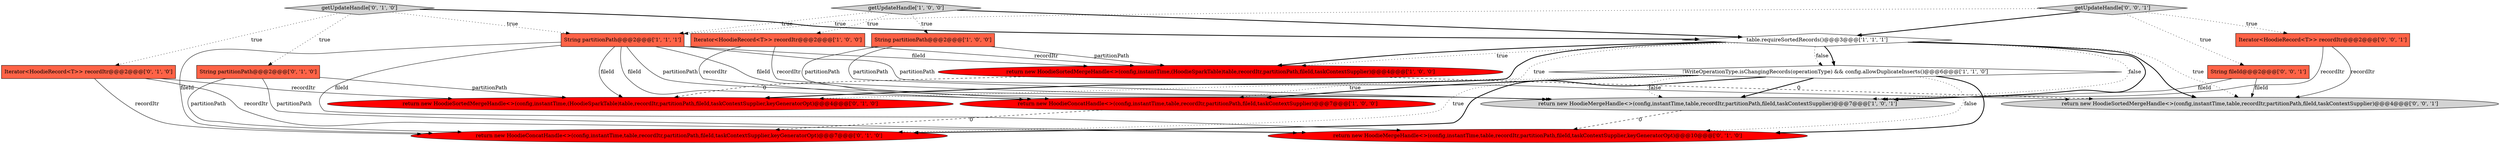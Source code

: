 digraph {
15 [style = filled, label = "Iterator<HoodieRecord<T>> recordItr@@@2@@@['0', '0', '1']", fillcolor = tomato, shape = box image = "AAA0AAABBB3BBB"];
6 [style = filled, label = "return new HoodieConcatHandle<>(config,instantTime,table,recordItr,partitionPath,fileId,taskContextSupplier)@@@7@@@['1', '0', '0']", fillcolor = red, shape = ellipse image = "AAA1AAABBB1BBB"];
17 [style = filled, label = "String fileId@@@2@@@['0', '0', '1']", fillcolor = tomato, shape = box image = "AAA0AAABBB3BBB"];
12 [style = filled, label = "return new HoodieSortedMergeHandle<>(config,instantTime,(HoodieSparkTable)table,recordItr,partitionPath,fileId,taskContextSupplier,keyGeneratorOpt)@@@4@@@['0', '1', '0']", fillcolor = red, shape = ellipse image = "AAA1AAABBB2BBB"];
1 [style = filled, label = "return new HoodieSortedMergeHandle<>(config,instantTime,(HoodieSparkTable)table,recordItr,partitionPath,fileId,taskContextSupplier)@@@4@@@['1', '0', '0']", fillcolor = red, shape = ellipse image = "AAA1AAABBB1BBB"];
8 [style = filled, label = "getUpdateHandle['1', '0', '0']", fillcolor = lightgray, shape = diamond image = "AAA0AAABBB1BBB"];
14 [style = filled, label = "getUpdateHandle['0', '1', '0']", fillcolor = lightgray, shape = diamond image = "AAA0AAABBB2BBB"];
2 [style = filled, label = "!WriteOperationType.isChangingRecords(operationType) && config.allowDuplicateInserts()@@@6@@@['1', '1', '0']", fillcolor = white, shape = diamond image = "AAA0AAABBB1BBB"];
7 [style = filled, label = "String partitionPath@@@2@@@['1', '1', '1']", fillcolor = tomato, shape = box image = "AAA0AAABBB1BBB"];
18 [style = filled, label = "getUpdateHandle['0', '0', '1']", fillcolor = lightgray, shape = diamond image = "AAA0AAABBB3BBB"];
0 [style = filled, label = "table.requireSortedRecords()@@@3@@@['1', '1', '1']", fillcolor = white, shape = diamond image = "AAA0AAABBB1BBB"];
16 [style = filled, label = "return new HoodieSortedMergeHandle<>(config,instantTime,table,recordItr,partitionPath,fileId,taskContextSupplier)@@@4@@@['0', '0', '1']", fillcolor = lightgray, shape = ellipse image = "AAA0AAABBB3BBB"];
9 [style = filled, label = "return new HoodieConcatHandle<>(config,instantTime,table,recordItr,partitionPath,fileId,taskContextSupplier,keyGeneratorOpt)@@@7@@@['0', '1', '0']", fillcolor = red, shape = ellipse image = "AAA1AAABBB2BBB"];
11 [style = filled, label = "Iterator<HoodieRecord<T>> recordItr@@@2@@@['0', '1', '0']", fillcolor = tomato, shape = box image = "AAA0AAABBB2BBB"];
3 [style = filled, label = "Iterator<HoodieRecord<T>> recordItr@@@2@@@['1', '0', '0']", fillcolor = tomato, shape = box image = "AAA0AAABBB1BBB"];
4 [style = filled, label = "String partitionPath@@@2@@@['1', '0', '0']", fillcolor = tomato, shape = box image = "AAA0AAABBB1BBB"];
5 [style = filled, label = "return new HoodieMergeHandle<>(config,instantTime,table,recordItr,partitionPath,fileId,taskContextSupplier)@@@7@@@['1', '0', '1']", fillcolor = lightgray, shape = ellipse image = "AAA0AAABBB1BBB"];
13 [style = filled, label = "return new HoodieMergeHandle<>(config,instantTime,table,recordItr,partitionPath,fileId,taskContextSupplier,keyGeneratorOpt)@@@10@@@['0', '1', '0']", fillcolor = red, shape = ellipse image = "AAA1AAABBB2BBB"];
10 [style = filled, label = "String partitionPath@@@2@@@['0', '1', '0']", fillcolor = tomato, shape = box image = "AAA0AAABBB2BBB"];
5->13 [style = dashed, label="0"];
10->9 [style = solid, label="partitionPath"];
7->12 [style = solid, label="fileId"];
0->12 [style = dotted, label="true"];
2->5 [style = bold, label=""];
0->16 [style = bold, label=""];
18->7 [style = dotted, label="true"];
10->13 [style = solid, label="partitionPath"];
15->5 [style = solid, label="recordItr"];
2->6 [style = bold, label=""];
0->12 [style = bold, label=""];
0->2 [style = bold, label=""];
6->9 [style = dashed, label="0"];
18->15 [style = dotted, label="true"];
10->12 [style = solid, label="partitionPath"];
3->1 [style = solid, label="recordItr"];
0->2 [style = dotted, label="false"];
8->7 [style = dotted, label="true"];
11->13 [style = solid, label="recordItr"];
7->9 [style = solid, label="fileId"];
2->9 [style = bold, label=""];
7->6 [style = solid, label="fileId"];
11->12 [style = solid, label="recordItr"];
8->4 [style = dotted, label="true"];
8->3 [style = dotted, label="true"];
14->10 [style = dotted, label="true"];
17->5 [style = solid, label="fileId"];
2->13 [style = bold, label=""];
8->0 [style = bold, label=""];
15->16 [style = solid, label="recordItr"];
4->6 [style = solid, label="partitionPath"];
1->12 [style = dashed, label="0"];
11->9 [style = solid, label="recordItr"];
7->5 [style = solid, label="fileId"];
2->9 [style = dotted, label="true"];
7->16 [style = solid, label="partitionPath"];
17->16 [style = solid, label="fileId"];
14->0 [style = bold, label=""];
4->5 [style = solid, label="partitionPath"];
2->6 [style = dotted, label="true"];
1->16 [style = dashed, label="0"];
0->1 [style = bold, label=""];
2->5 [style = dotted, label="false"];
4->1 [style = solid, label="partitionPath"];
14->7 [style = dotted, label="true"];
0->5 [style = dotted, label="false"];
14->11 [style = dotted, label="true"];
3->6 [style = solid, label="recordItr"];
0->16 [style = dotted, label="true"];
18->17 [style = dotted, label="true"];
7->13 [style = solid, label="fileId"];
7->1 [style = solid, label="fileId"];
7->5 [style = solid, label="partitionPath"];
18->0 [style = bold, label=""];
0->5 [style = bold, label=""];
0->1 [style = dotted, label="true"];
3->5 [style = solid, label="recordItr"];
2->13 [style = dotted, label="false"];
}
